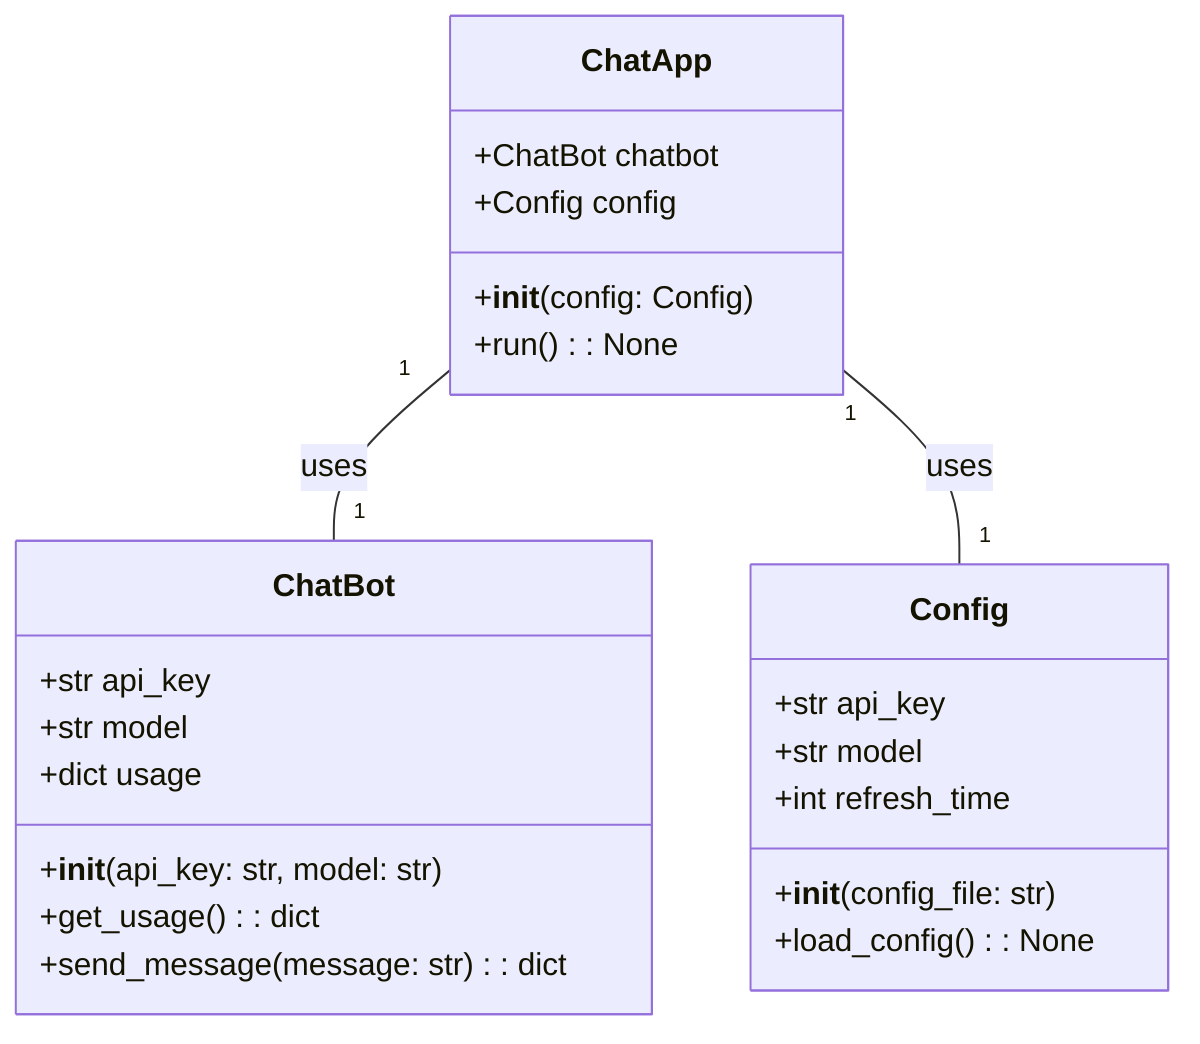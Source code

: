 classDiagram
    class ChatBot{
        +str api_key
        +str model
        +dict usage
        +__init__(api_key: str, model: str)
        +get_usage(): dict
        +send_message(message: str): dict
    }
    class Config{
        +str api_key
        +str model
        +int refresh_time
        +__init__(config_file: str)
        +load_config(): None
    }
    class ChatApp{
        +ChatBot chatbot
        +Config config
        +__init__(config: Config)
        +run(): None
    }
    ChatApp "1" -- "1" ChatBot: uses
    ChatApp "1" -- "1" Config: uses